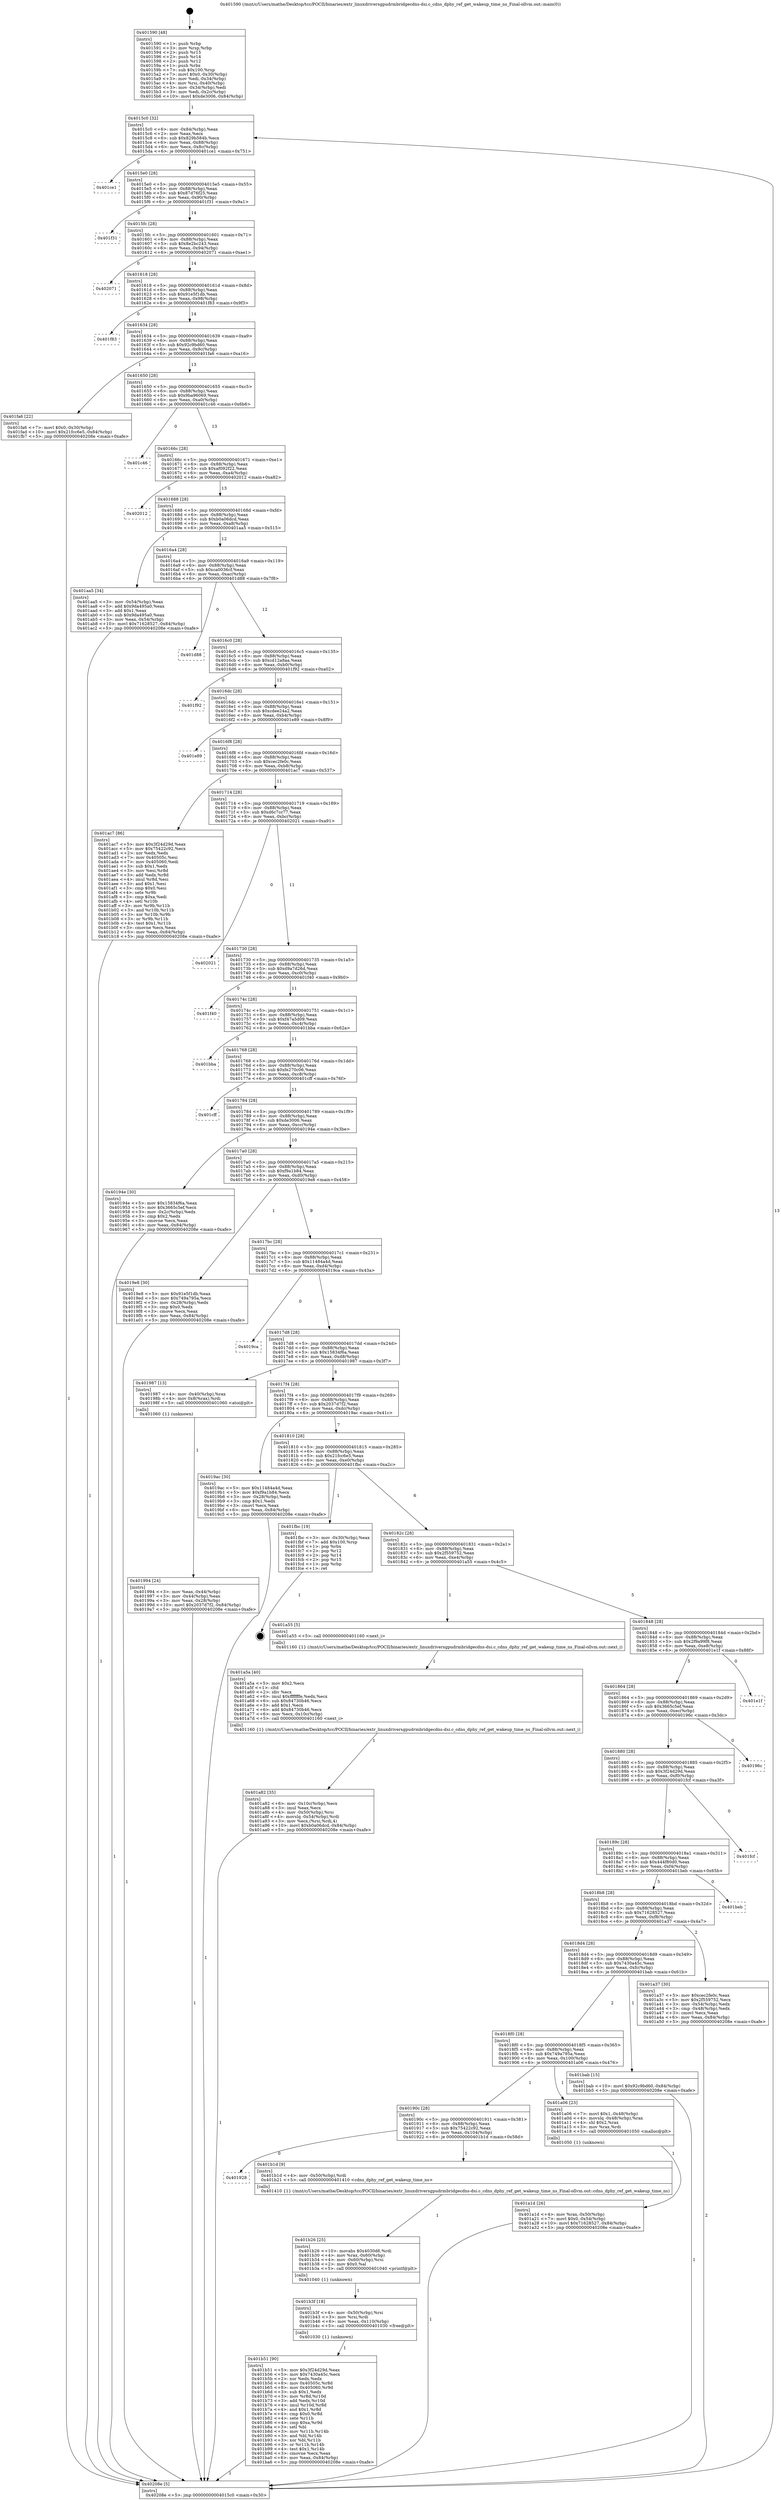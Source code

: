 digraph "0x401590" {
  label = "0x401590 (/mnt/c/Users/mathe/Desktop/tcc/POCII/binaries/extr_linuxdriversgpudrmbridgecdns-dsi.c_cdns_dphy_ref_get_wakeup_time_ns_Final-ollvm.out::main(0))"
  labelloc = "t"
  node[shape=record]

  Entry [label="",width=0.3,height=0.3,shape=circle,fillcolor=black,style=filled]
  "0x4015c0" [label="{
     0x4015c0 [32]\l
     | [instrs]\l
     &nbsp;&nbsp;0x4015c0 \<+6\>: mov -0x84(%rbp),%eax\l
     &nbsp;&nbsp;0x4015c6 \<+2\>: mov %eax,%ecx\l
     &nbsp;&nbsp;0x4015c8 \<+6\>: sub $0x829b584b,%ecx\l
     &nbsp;&nbsp;0x4015ce \<+6\>: mov %eax,-0x88(%rbp)\l
     &nbsp;&nbsp;0x4015d4 \<+6\>: mov %ecx,-0x8c(%rbp)\l
     &nbsp;&nbsp;0x4015da \<+6\>: je 0000000000401ce1 \<main+0x751\>\l
  }"]
  "0x401ce1" [label="{
     0x401ce1\l
  }", style=dashed]
  "0x4015e0" [label="{
     0x4015e0 [28]\l
     | [instrs]\l
     &nbsp;&nbsp;0x4015e0 \<+5\>: jmp 00000000004015e5 \<main+0x55\>\l
     &nbsp;&nbsp;0x4015e5 \<+6\>: mov -0x88(%rbp),%eax\l
     &nbsp;&nbsp;0x4015eb \<+5\>: sub $0x87d76f25,%eax\l
     &nbsp;&nbsp;0x4015f0 \<+6\>: mov %eax,-0x90(%rbp)\l
     &nbsp;&nbsp;0x4015f6 \<+6\>: je 0000000000401f31 \<main+0x9a1\>\l
  }"]
  Exit [label="",width=0.3,height=0.3,shape=circle,fillcolor=black,style=filled,peripheries=2]
  "0x401f31" [label="{
     0x401f31\l
  }", style=dashed]
  "0x4015fc" [label="{
     0x4015fc [28]\l
     | [instrs]\l
     &nbsp;&nbsp;0x4015fc \<+5\>: jmp 0000000000401601 \<main+0x71\>\l
     &nbsp;&nbsp;0x401601 \<+6\>: mov -0x88(%rbp),%eax\l
     &nbsp;&nbsp;0x401607 \<+5\>: sub $0x8e2bc243,%eax\l
     &nbsp;&nbsp;0x40160c \<+6\>: mov %eax,-0x94(%rbp)\l
     &nbsp;&nbsp;0x401612 \<+6\>: je 0000000000402071 \<main+0xae1\>\l
  }"]
  "0x401b51" [label="{
     0x401b51 [90]\l
     | [instrs]\l
     &nbsp;&nbsp;0x401b51 \<+5\>: mov $0x3f24d29d,%eax\l
     &nbsp;&nbsp;0x401b56 \<+5\>: mov $0x7430a45c,%ecx\l
     &nbsp;&nbsp;0x401b5b \<+2\>: xor %edx,%edx\l
     &nbsp;&nbsp;0x401b5d \<+8\>: mov 0x40505c,%r8d\l
     &nbsp;&nbsp;0x401b65 \<+8\>: mov 0x405060,%r9d\l
     &nbsp;&nbsp;0x401b6d \<+3\>: sub $0x1,%edx\l
     &nbsp;&nbsp;0x401b70 \<+3\>: mov %r8d,%r10d\l
     &nbsp;&nbsp;0x401b73 \<+3\>: add %edx,%r10d\l
     &nbsp;&nbsp;0x401b76 \<+4\>: imul %r10d,%r8d\l
     &nbsp;&nbsp;0x401b7a \<+4\>: and $0x1,%r8d\l
     &nbsp;&nbsp;0x401b7e \<+4\>: cmp $0x0,%r8d\l
     &nbsp;&nbsp;0x401b82 \<+4\>: sete %r11b\l
     &nbsp;&nbsp;0x401b86 \<+4\>: cmp $0xa,%r9d\l
     &nbsp;&nbsp;0x401b8a \<+3\>: setl %bl\l
     &nbsp;&nbsp;0x401b8d \<+3\>: mov %r11b,%r14b\l
     &nbsp;&nbsp;0x401b90 \<+3\>: and %bl,%r14b\l
     &nbsp;&nbsp;0x401b93 \<+3\>: xor %bl,%r11b\l
     &nbsp;&nbsp;0x401b96 \<+3\>: or %r11b,%r14b\l
     &nbsp;&nbsp;0x401b99 \<+4\>: test $0x1,%r14b\l
     &nbsp;&nbsp;0x401b9d \<+3\>: cmovne %ecx,%eax\l
     &nbsp;&nbsp;0x401ba0 \<+6\>: mov %eax,-0x84(%rbp)\l
     &nbsp;&nbsp;0x401ba6 \<+5\>: jmp 000000000040208e \<main+0xafe\>\l
  }"]
  "0x402071" [label="{
     0x402071\l
  }", style=dashed]
  "0x401618" [label="{
     0x401618 [28]\l
     | [instrs]\l
     &nbsp;&nbsp;0x401618 \<+5\>: jmp 000000000040161d \<main+0x8d\>\l
     &nbsp;&nbsp;0x40161d \<+6\>: mov -0x88(%rbp),%eax\l
     &nbsp;&nbsp;0x401623 \<+5\>: sub $0x91e5f1db,%eax\l
     &nbsp;&nbsp;0x401628 \<+6\>: mov %eax,-0x98(%rbp)\l
     &nbsp;&nbsp;0x40162e \<+6\>: je 0000000000401f83 \<main+0x9f3\>\l
  }"]
  "0x401b3f" [label="{
     0x401b3f [18]\l
     | [instrs]\l
     &nbsp;&nbsp;0x401b3f \<+4\>: mov -0x50(%rbp),%rsi\l
     &nbsp;&nbsp;0x401b43 \<+3\>: mov %rsi,%rdi\l
     &nbsp;&nbsp;0x401b46 \<+6\>: mov %eax,-0x110(%rbp)\l
     &nbsp;&nbsp;0x401b4c \<+5\>: call 0000000000401030 \<free@plt\>\l
     | [calls]\l
     &nbsp;&nbsp;0x401030 \{1\} (unknown)\l
  }"]
  "0x401f83" [label="{
     0x401f83\l
  }", style=dashed]
  "0x401634" [label="{
     0x401634 [28]\l
     | [instrs]\l
     &nbsp;&nbsp;0x401634 \<+5\>: jmp 0000000000401639 \<main+0xa9\>\l
     &nbsp;&nbsp;0x401639 \<+6\>: mov -0x88(%rbp),%eax\l
     &nbsp;&nbsp;0x40163f \<+5\>: sub $0x92c9bd60,%eax\l
     &nbsp;&nbsp;0x401644 \<+6\>: mov %eax,-0x9c(%rbp)\l
     &nbsp;&nbsp;0x40164a \<+6\>: je 0000000000401fa6 \<main+0xa16\>\l
  }"]
  "0x401b26" [label="{
     0x401b26 [25]\l
     | [instrs]\l
     &nbsp;&nbsp;0x401b26 \<+10\>: movabs $0x4030d6,%rdi\l
     &nbsp;&nbsp;0x401b30 \<+4\>: mov %rax,-0x60(%rbp)\l
     &nbsp;&nbsp;0x401b34 \<+4\>: mov -0x60(%rbp),%rsi\l
     &nbsp;&nbsp;0x401b38 \<+2\>: mov $0x0,%al\l
     &nbsp;&nbsp;0x401b3a \<+5\>: call 0000000000401040 \<printf@plt\>\l
     | [calls]\l
     &nbsp;&nbsp;0x401040 \{1\} (unknown)\l
  }"]
  "0x401fa6" [label="{
     0x401fa6 [22]\l
     | [instrs]\l
     &nbsp;&nbsp;0x401fa6 \<+7\>: movl $0x0,-0x30(%rbp)\l
     &nbsp;&nbsp;0x401fad \<+10\>: movl $0x21fcc6e5,-0x84(%rbp)\l
     &nbsp;&nbsp;0x401fb7 \<+5\>: jmp 000000000040208e \<main+0xafe\>\l
  }"]
  "0x401650" [label="{
     0x401650 [28]\l
     | [instrs]\l
     &nbsp;&nbsp;0x401650 \<+5\>: jmp 0000000000401655 \<main+0xc5\>\l
     &nbsp;&nbsp;0x401655 \<+6\>: mov -0x88(%rbp),%eax\l
     &nbsp;&nbsp;0x40165b \<+5\>: sub $0x9ba96069,%eax\l
     &nbsp;&nbsp;0x401660 \<+6\>: mov %eax,-0xa0(%rbp)\l
     &nbsp;&nbsp;0x401666 \<+6\>: je 0000000000401c46 \<main+0x6b6\>\l
  }"]
  "0x401928" [label="{
     0x401928\l
  }", style=dashed]
  "0x401c46" [label="{
     0x401c46\l
  }", style=dashed]
  "0x40166c" [label="{
     0x40166c [28]\l
     | [instrs]\l
     &nbsp;&nbsp;0x40166c \<+5\>: jmp 0000000000401671 \<main+0xe1\>\l
     &nbsp;&nbsp;0x401671 \<+6\>: mov -0x88(%rbp),%eax\l
     &nbsp;&nbsp;0x401677 \<+5\>: sub $0xaf092f22,%eax\l
     &nbsp;&nbsp;0x40167c \<+6\>: mov %eax,-0xa4(%rbp)\l
     &nbsp;&nbsp;0x401682 \<+6\>: je 0000000000402012 \<main+0xa82\>\l
  }"]
  "0x401b1d" [label="{
     0x401b1d [9]\l
     | [instrs]\l
     &nbsp;&nbsp;0x401b1d \<+4\>: mov -0x50(%rbp),%rdi\l
     &nbsp;&nbsp;0x401b21 \<+5\>: call 0000000000401410 \<cdns_dphy_ref_get_wakeup_time_ns\>\l
     | [calls]\l
     &nbsp;&nbsp;0x401410 \{1\} (/mnt/c/Users/mathe/Desktop/tcc/POCII/binaries/extr_linuxdriversgpudrmbridgecdns-dsi.c_cdns_dphy_ref_get_wakeup_time_ns_Final-ollvm.out::cdns_dphy_ref_get_wakeup_time_ns)\l
  }"]
  "0x402012" [label="{
     0x402012\l
  }", style=dashed]
  "0x401688" [label="{
     0x401688 [28]\l
     | [instrs]\l
     &nbsp;&nbsp;0x401688 \<+5\>: jmp 000000000040168d \<main+0xfd\>\l
     &nbsp;&nbsp;0x40168d \<+6\>: mov -0x88(%rbp),%eax\l
     &nbsp;&nbsp;0x401693 \<+5\>: sub $0xb0a06dcd,%eax\l
     &nbsp;&nbsp;0x401698 \<+6\>: mov %eax,-0xa8(%rbp)\l
     &nbsp;&nbsp;0x40169e \<+6\>: je 0000000000401aa5 \<main+0x515\>\l
  }"]
  "0x401a82" [label="{
     0x401a82 [35]\l
     | [instrs]\l
     &nbsp;&nbsp;0x401a82 \<+6\>: mov -0x10c(%rbp),%ecx\l
     &nbsp;&nbsp;0x401a88 \<+3\>: imul %eax,%ecx\l
     &nbsp;&nbsp;0x401a8b \<+4\>: mov -0x50(%rbp),%rsi\l
     &nbsp;&nbsp;0x401a8f \<+4\>: movslq -0x54(%rbp),%rdi\l
     &nbsp;&nbsp;0x401a93 \<+3\>: mov %ecx,(%rsi,%rdi,4)\l
     &nbsp;&nbsp;0x401a96 \<+10\>: movl $0xb0a06dcd,-0x84(%rbp)\l
     &nbsp;&nbsp;0x401aa0 \<+5\>: jmp 000000000040208e \<main+0xafe\>\l
  }"]
  "0x401aa5" [label="{
     0x401aa5 [34]\l
     | [instrs]\l
     &nbsp;&nbsp;0x401aa5 \<+3\>: mov -0x54(%rbp),%eax\l
     &nbsp;&nbsp;0x401aa8 \<+5\>: add $0x9da495a0,%eax\l
     &nbsp;&nbsp;0x401aad \<+3\>: add $0x1,%eax\l
     &nbsp;&nbsp;0x401ab0 \<+5\>: sub $0x9da495a0,%eax\l
     &nbsp;&nbsp;0x401ab5 \<+3\>: mov %eax,-0x54(%rbp)\l
     &nbsp;&nbsp;0x401ab8 \<+10\>: movl $0x71628527,-0x84(%rbp)\l
     &nbsp;&nbsp;0x401ac2 \<+5\>: jmp 000000000040208e \<main+0xafe\>\l
  }"]
  "0x4016a4" [label="{
     0x4016a4 [28]\l
     | [instrs]\l
     &nbsp;&nbsp;0x4016a4 \<+5\>: jmp 00000000004016a9 \<main+0x119\>\l
     &nbsp;&nbsp;0x4016a9 \<+6\>: mov -0x88(%rbp),%eax\l
     &nbsp;&nbsp;0x4016af \<+5\>: sub $0xca0036cf,%eax\l
     &nbsp;&nbsp;0x4016b4 \<+6\>: mov %eax,-0xac(%rbp)\l
     &nbsp;&nbsp;0x4016ba \<+6\>: je 0000000000401d88 \<main+0x7f8\>\l
  }"]
  "0x401a5a" [label="{
     0x401a5a [40]\l
     | [instrs]\l
     &nbsp;&nbsp;0x401a5a \<+5\>: mov $0x2,%ecx\l
     &nbsp;&nbsp;0x401a5f \<+1\>: cltd\l
     &nbsp;&nbsp;0x401a60 \<+2\>: idiv %ecx\l
     &nbsp;&nbsp;0x401a62 \<+6\>: imul $0xfffffffe,%edx,%ecx\l
     &nbsp;&nbsp;0x401a68 \<+6\>: sub $0x84730b46,%ecx\l
     &nbsp;&nbsp;0x401a6e \<+3\>: add $0x1,%ecx\l
     &nbsp;&nbsp;0x401a71 \<+6\>: add $0x84730b46,%ecx\l
     &nbsp;&nbsp;0x401a77 \<+6\>: mov %ecx,-0x10c(%rbp)\l
     &nbsp;&nbsp;0x401a7d \<+5\>: call 0000000000401160 \<next_i\>\l
     | [calls]\l
     &nbsp;&nbsp;0x401160 \{1\} (/mnt/c/Users/mathe/Desktop/tcc/POCII/binaries/extr_linuxdriversgpudrmbridgecdns-dsi.c_cdns_dphy_ref_get_wakeup_time_ns_Final-ollvm.out::next_i)\l
  }"]
  "0x401d88" [label="{
     0x401d88\l
  }", style=dashed]
  "0x4016c0" [label="{
     0x4016c0 [28]\l
     | [instrs]\l
     &nbsp;&nbsp;0x4016c0 \<+5\>: jmp 00000000004016c5 \<main+0x135\>\l
     &nbsp;&nbsp;0x4016c5 \<+6\>: mov -0x88(%rbp),%eax\l
     &nbsp;&nbsp;0x4016cb \<+5\>: sub $0xcd12a8aa,%eax\l
     &nbsp;&nbsp;0x4016d0 \<+6\>: mov %eax,-0xb0(%rbp)\l
     &nbsp;&nbsp;0x4016d6 \<+6\>: je 0000000000401f92 \<main+0xa02\>\l
  }"]
  "0x401a1d" [label="{
     0x401a1d [26]\l
     | [instrs]\l
     &nbsp;&nbsp;0x401a1d \<+4\>: mov %rax,-0x50(%rbp)\l
     &nbsp;&nbsp;0x401a21 \<+7\>: movl $0x0,-0x54(%rbp)\l
     &nbsp;&nbsp;0x401a28 \<+10\>: movl $0x71628527,-0x84(%rbp)\l
     &nbsp;&nbsp;0x401a32 \<+5\>: jmp 000000000040208e \<main+0xafe\>\l
  }"]
  "0x401f92" [label="{
     0x401f92\l
  }", style=dashed]
  "0x4016dc" [label="{
     0x4016dc [28]\l
     | [instrs]\l
     &nbsp;&nbsp;0x4016dc \<+5\>: jmp 00000000004016e1 \<main+0x151\>\l
     &nbsp;&nbsp;0x4016e1 \<+6\>: mov -0x88(%rbp),%eax\l
     &nbsp;&nbsp;0x4016e7 \<+5\>: sub $0xcdee24a2,%eax\l
     &nbsp;&nbsp;0x4016ec \<+6\>: mov %eax,-0xb4(%rbp)\l
     &nbsp;&nbsp;0x4016f2 \<+6\>: je 0000000000401e89 \<main+0x8f9\>\l
  }"]
  "0x40190c" [label="{
     0x40190c [28]\l
     | [instrs]\l
     &nbsp;&nbsp;0x40190c \<+5\>: jmp 0000000000401911 \<main+0x381\>\l
     &nbsp;&nbsp;0x401911 \<+6\>: mov -0x88(%rbp),%eax\l
     &nbsp;&nbsp;0x401917 \<+5\>: sub $0x75422c92,%eax\l
     &nbsp;&nbsp;0x40191c \<+6\>: mov %eax,-0x104(%rbp)\l
     &nbsp;&nbsp;0x401922 \<+6\>: je 0000000000401b1d \<main+0x58d\>\l
  }"]
  "0x401e89" [label="{
     0x401e89\l
  }", style=dashed]
  "0x4016f8" [label="{
     0x4016f8 [28]\l
     | [instrs]\l
     &nbsp;&nbsp;0x4016f8 \<+5\>: jmp 00000000004016fd \<main+0x16d\>\l
     &nbsp;&nbsp;0x4016fd \<+6\>: mov -0x88(%rbp),%eax\l
     &nbsp;&nbsp;0x401703 \<+5\>: sub $0xcec2fe0c,%eax\l
     &nbsp;&nbsp;0x401708 \<+6\>: mov %eax,-0xb8(%rbp)\l
     &nbsp;&nbsp;0x40170e \<+6\>: je 0000000000401ac7 \<main+0x537\>\l
  }"]
  "0x401a06" [label="{
     0x401a06 [23]\l
     | [instrs]\l
     &nbsp;&nbsp;0x401a06 \<+7\>: movl $0x1,-0x48(%rbp)\l
     &nbsp;&nbsp;0x401a0d \<+4\>: movslq -0x48(%rbp),%rax\l
     &nbsp;&nbsp;0x401a11 \<+4\>: shl $0x2,%rax\l
     &nbsp;&nbsp;0x401a15 \<+3\>: mov %rax,%rdi\l
     &nbsp;&nbsp;0x401a18 \<+5\>: call 0000000000401050 \<malloc@plt\>\l
     | [calls]\l
     &nbsp;&nbsp;0x401050 \{1\} (unknown)\l
  }"]
  "0x401ac7" [label="{
     0x401ac7 [86]\l
     | [instrs]\l
     &nbsp;&nbsp;0x401ac7 \<+5\>: mov $0x3f24d29d,%eax\l
     &nbsp;&nbsp;0x401acc \<+5\>: mov $0x75422c92,%ecx\l
     &nbsp;&nbsp;0x401ad1 \<+2\>: xor %edx,%edx\l
     &nbsp;&nbsp;0x401ad3 \<+7\>: mov 0x40505c,%esi\l
     &nbsp;&nbsp;0x401ada \<+7\>: mov 0x405060,%edi\l
     &nbsp;&nbsp;0x401ae1 \<+3\>: sub $0x1,%edx\l
     &nbsp;&nbsp;0x401ae4 \<+3\>: mov %esi,%r8d\l
     &nbsp;&nbsp;0x401ae7 \<+3\>: add %edx,%r8d\l
     &nbsp;&nbsp;0x401aea \<+4\>: imul %r8d,%esi\l
     &nbsp;&nbsp;0x401aee \<+3\>: and $0x1,%esi\l
     &nbsp;&nbsp;0x401af1 \<+3\>: cmp $0x0,%esi\l
     &nbsp;&nbsp;0x401af4 \<+4\>: sete %r9b\l
     &nbsp;&nbsp;0x401af8 \<+3\>: cmp $0xa,%edi\l
     &nbsp;&nbsp;0x401afb \<+4\>: setl %r10b\l
     &nbsp;&nbsp;0x401aff \<+3\>: mov %r9b,%r11b\l
     &nbsp;&nbsp;0x401b02 \<+3\>: and %r10b,%r11b\l
     &nbsp;&nbsp;0x401b05 \<+3\>: xor %r10b,%r9b\l
     &nbsp;&nbsp;0x401b08 \<+3\>: or %r9b,%r11b\l
     &nbsp;&nbsp;0x401b0b \<+4\>: test $0x1,%r11b\l
     &nbsp;&nbsp;0x401b0f \<+3\>: cmovne %ecx,%eax\l
     &nbsp;&nbsp;0x401b12 \<+6\>: mov %eax,-0x84(%rbp)\l
     &nbsp;&nbsp;0x401b18 \<+5\>: jmp 000000000040208e \<main+0xafe\>\l
  }"]
  "0x401714" [label="{
     0x401714 [28]\l
     | [instrs]\l
     &nbsp;&nbsp;0x401714 \<+5\>: jmp 0000000000401719 \<main+0x189\>\l
     &nbsp;&nbsp;0x401719 \<+6\>: mov -0x88(%rbp),%eax\l
     &nbsp;&nbsp;0x40171f \<+5\>: sub $0xd6c7cc77,%eax\l
     &nbsp;&nbsp;0x401724 \<+6\>: mov %eax,-0xbc(%rbp)\l
     &nbsp;&nbsp;0x40172a \<+6\>: je 0000000000402021 \<main+0xa91\>\l
  }"]
  "0x4018f0" [label="{
     0x4018f0 [28]\l
     | [instrs]\l
     &nbsp;&nbsp;0x4018f0 \<+5\>: jmp 00000000004018f5 \<main+0x365\>\l
     &nbsp;&nbsp;0x4018f5 \<+6\>: mov -0x88(%rbp),%eax\l
     &nbsp;&nbsp;0x4018fb \<+5\>: sub $0x749a795a,%eax\l
     &nbsp;&nbsp;0x401900 \<+6\>: mov %eax,-0x100(%rbp)\l
     &nbsp;&nbsp;0x401906 \<+6\>: je 0000000000401a06 \<main+0x476\>\l
  }"]
  "0x402021" [label="{
     0x402021\l
  }", style=dashed]
  "0x401730" [label="{
     0x401730 [28]\l
     | [instrs]\l
     &nbsp;&nbsp;0x401730 \<+5\>: jmp 0000000000401735 \<main+0x1a5\>\l
     &nbsp;&nbsp;0x401735 \<+6\>: mov -0x88(%rbp),%eax\l
     &nbsp;&nbsp;0x40173b \<+5\>: sub $0xd9a7d26d,%eax\l
     &nbsp;&nbsp;0x401740 \<+6\>: mov %eax,-0xc0(%rbp)\l
     &nbsp;&nbsp;0x401746 \<+6\>: je 0000000000401f40 \<main+0x9b0\>\l
  }"]
  "0x401bab" [label="{
     0x401bab [15]\l
     | [instrs]\l
     &nbsp;&nbsp;0x401bab \<+10\>: movl $0x92c9bd60,-0x84(%rbp)\l
     &nbsp;&nbsp;0x401bb5 \<+5\>: jmp 000000000040208e \<main+0xafe\>\l
  }"]
  "0x401f40" [label="{
     0x401f40\l
  }", style=dashed]
  "0x40174c" [label="{
     0x40174c [28]\l
     | [instrs]\l
     &nbsp;&nbsp;0x40174c \<+5\>: jmp 0000000000401751 \<main+0x1c1\>\l
     &nbsp;&nbsp;0x401751 \<+6\>: mov -0x88(%rbp),%eax\l
     &nbsp;&nbsp;0x401757 \<+5\>: sub $0xf47a5d09,%eax\l
     &nbsp;&nbsp;0x40175c \<+6\>: mov %eax,-0xc4(%rbp)\l
     &nbsp;&nbsp;0x401762 \<+6\>: je 0000000000401bba \<main+0x62a\>\l
  }"]
  "0x4018d4" [label="{
     0x4018d4 [28]\l
     | [instrs]\l
     &nbsp;&nbsp;0x4018d4 \<+5\>: jmp 00000000004018d9 \<main+0x349\>\l
     &nbsp;&nbsp;0x4018d9 \<+6\>: mov -0x88(%rbp),%eax\l
     &nbsp;&nbsp;0x4018df \<+5\>: sub $0x7430a45c,%eax\l
     &nbsp;&nbsp;0x4018e4 \<+6\>: mov %eax,-0xfc(%rbp)\l
     &nbsp;&nbsp;0x4018ea \<+6\>: je 0000000000401bab \<main+0x61b\>\l
  }"]
  "0x401bba" [label="{
     0x401bba\l
  }", style=dashed]
  "0x401768" [label="{
     0x401768 [28]\l
     | [instrs]\l
     &nbsp;&nbsp;0x401768 \<+5\>: jmp 000000000040176d \<main+0x1dd\>\l
     &nbsp;&nbsp;0x40176d \<+6\>: mov -0x88(%rbp),%eax\l
     &nbsp;&nbsp;0x401773 \<+5\>: sub $0xfe270c06,%eax\l
     &nbsp;&nbsp;0x401778 \<+6\>: mov %eax,-0xc8(%rbp)\l
     &nbsp;&nbsp;0x40177e \<+6\>: je 0000000000401cff \<main+0x76f\>\l
  }"]
  "0x401a37" [label="{
     0x401a37 [30]\l
     | [instrs]\l
     &nbsp;&nbsp;0x401a37 \<+5\>: mov $0xcec2fe0c,%eax\l
     &nbsp;&nbsp;0x401a3c \<+5\>: mov $0x2f559752,%ecx\l
     &nbsp;&nbsp;0x401a41 \<+3\>: mov -0x54(%rbp),%edx\l
     &nbsp;&nbsp;0x401a44 \<+3\>: cmp -0x48(%rbp),%edx\l
     &nbsp;&nbsp;0x401a47 \<+3\>: cmovl %ecx,%eax\l
     &nbsp;&nbsp;0x401a4a \<+6\>: mov %eax,-0x84(%rbp)\l
     &nbsp;&nbsp;0x401a50 \<+5\>: jmp 000000000040208e \<main+0xafe\>\l
  }"]
  "0x401cff" [label="{
     0x401cff\l
  }", style=dashed]
  "0x401784" [label="{
     0x401784 [28]\l
     | [instrs]\l
     &nbsp;&nbsp;0x401784 \<+5\>: jmp 0000000000401789 \<main+0x1f9\>\l
     &nbsp;&nbsp;0x401789 \<+6\>: mov -0x88(%rbp),%eax\l
     &nbsp;&nbsp;0x40178f \<+5\>: sub $0xde3006,%eax\l
     &nbsp;&nbsp;0x401794 \<+6\>: mov %eax,-0xcc(%rbp)\l
     &nbsp;&nbsp;0x40179a \<+6\>: je 000000000040194e \<main+0x3be\>\l
  }"]
  "0x4018b8" [label="{
     0x4018b8 [28]\l
     | [instrs]\l
     &nbsp;&nbsp;0x4018b8 \<+5\>: jmp 00000000004018bd \<main+0x32d\>\l
     &nbsp;&nbsp;0x4018bd \<+6\>: mov -0x88(%rbp),%eax\l
     &nbsp;&nbsp;0x4018c3 \<+5\>: sub $0x71628527,%eax\l
     &nbsp;&nbsp;0x4018c8 \<+6\>: mov %eax,-0xf8(%rbp)\l
     &nbsp;&nbsp;0x4018ce \<+6\>: je 0000000000401a37 \<main+0x4a7\>\l
  }"]
  "0x40194e" [label="{
     0x40194e [30]\l
     | [instrs]\l
     &nbsp;&nbsp;0x40194e \<+5\>: mov $0x15834f6a,%eax\l
     &nbsp;&nbsp;0x401953 \<+5\>: mov $0x3665c5ef,%ecx\l
     &nbsp;&nbsp;0x401958 \<+3\>: mov -0x2c(%rbp),%edx\l
     &nbsp;&nbsp;0x40195b \<+3\>: cmp $0x2,%edx\l
     &nbsp;&nbsp;0x40195e \<+3\>: cmovne %ecx,%eax\l
     &nbsp;&nbsp;0x401961 \<+6\>: mov %eax,-0x84(%rbp)\l
     &nbsp;&nbsp;0x401967 \<+5\>: jmp 000000000040208e \<main+0xafe\>\l
  }"]
  "0x4017a0" [label="{
     0x4017a0 [28]\l
     | [instrs]\l
     &nbsp;&nbsp;0x4017a0 \<+5\>: jmp 00000000004017a5 \<main+0x215\>\l
     &nbsp;&nbsp;0x4017a5 \<+6\>: mov -0x88(%rbp),%eax\l
     &nbsp;&nbsp;0x4017ab \<+5\>: sub $0xf9a1b84,%eax\l
     &nbsp;&nbsp;0x4017b0 \<+6\>: mov %eax,-0xd0(%rbp)\l
     &nbsp;&nbsp;0x4017b6 \<+6\>: je 00000000004019e8 \<main+0x458\>\l
  }"]
  "0x40208e" [label="{
     0x40208e [5]\l
     | [instrs]\l
     &nbsp;&nbsp;0x40208e \<+5\>: jmp 00000000004015c0 \<main+0x30\>\l
  }"]
  "0x401590" [label="{
     0x401590 [48]\l
     | [instrs]\l
     &nbsp;&nbsp;0x401590 \<+1\>: push %rbp\l
     &nbsp;&nbsp;0x401591 \<+3\>: mov %rsp,%rbp\l
     &nbsp;&nbsp;0x401594 \<+2\>: push %r15\l
     &nbsp;&nbsp;0x401596 \<+2\>: push %r14\l
     &nbsp;&nbsp;0x401598 \<+2\>: push %r12\l
     &nbsp;&nbsp;0x40159a \<+1\>: push %rbx\l
     &nbsp;&nbsp;0x40159b \<+7\>: sub $0x100,%rsp\l
     &nbsp;&nbsp;0x4015a2 \<+7\>: movl $0x0,-0x30(%rbp)\l
     &nbsp;&nbsp;0x4015a9 \<+3\>: mov %edi,-0x34(%rbp)\l
     &nbsp;&nbsp;0x4015ac \<+4\>: mov %rsi,-0x40(%rbp)\l
     &nbsp;&nbsp;0x4015b0 \<+3\>: mov -0x34(%rbp),%edi\l
     &nbsp;&nbsp;0x4015b3 \<+3\>: mov %edi,-0x2c(%rbp)\l
     &nbsp;&nbsp;0x4015b6 \<+10\>: movl $0xde3006,-0x84(%rbp)\l
  }"]
  "0x401beb" [label="{
     0x401beb\l
  }", style=dashed]
  "0x4019e8" [label="{
     0x4019e8 [30]\l
     | [instrs]\l
     &nbsp;&nbsp;0x4019e8 \<+5\>: mov $0x91e5f1db,%eax\l
     &nbsp;&nbsp;0x4019ed \<+5\>: mov $0x749a795a,%ecx\l
     &nbsp;&nbsp;0x4019f2 \<+3\>: mov -0x28(%rbp),%edx\l
     &nbsp;&nbsp;0x4019f5 \<+3\>: cmp $0x0,%edx\l
     &nbsp;&nbsp;0x4019f8 \<+3\>: cmove %ecx,%eax\l
     &nbsp;&nbsp;0x4019fb \<+6\>: mov %eax,-0x84(%rbp)\l
     &nbsp;&nbsp;0x401a01 \<+5\>: jmp 000000000040208e \<main+0xafe\>\l
  }"]
  "0x4017bc" [label="{
     0x4017bc [28]\l
     | [instrs]\l
     &nbsp;&nbsp;0x4017bc \<+5\>: jmp 00000000004017c1 \<main+0x231\>\l
     &nbsp;&nbsp;0x4017c1 \<+6\>: mov -0x88(%rbp),%eax\l
     &nbsp;&nbsp;0x4017c7 \<+5\>: sub $0x11484a4d,%eax\l
     &nbsp;&nbsp;0x4017cc \<+6\>: mov %eax,-0xd4(%rbp)\l
     &nbsp;&nbsp;0x4017d2 \<+6\>: je 00000000004019ca \<main+0x43a\>\l
  }"]
  "0x40189c" [label="{
     0x40189c [28]\l
     | [instrs]\l
     &nbsp;&nbsp;0x40189c \<+5\>: jmp 00000000004018a1 \<main+0x311\>\l
     &nbsp;&nbsp;0x4018a1 \<+6\>: mov -0x88(%rbp),%eax\l
     &nbsp;&nbsp;0x4018a7 \<+5\>: sub $0x444f80d0,%eax\l
     &nbsp;&nbsp;0x4018ac \<+6\>: mov %eax,-0xf4(%rbp)\l
     &nbsp;&nbsp;0x4018b2 \<+6\>: je 0000000000401beb \<main+0x65b\>\l
  }"]
  "0x4019ca" [label="{
     0x4019ca\l
  }", style=dashed]
  "0x4017d8" [label="{
     0x4017d8 [28]\l
     | [instrs]\l
     &nbsp;&nbsp;0x4017d8 \<+5\>: jmp 00000000004017dd \<main+0x24d\>\l
     &nbsp;&nbsp;0x4017dd \<+6\>: mov -0x88(%rbp),%eax\l
     &nbsp;&nbsp;0x4017e3 \<+5\>: sub $0x15834f6a,%eax\l
     &nbsp;&nbsp;0x4017e8 \<+6\>: mov %eax,-0xd8(%rbp)\l
     &nbsp;&nbsp;0x4017ee \<+6\>: je 0000000000401987 \<main+0x3f7\>\l
  }"]
  "0x401fcf" [label="{
     0x401fcf\l
  }", style=dashed]
  "0x401987" [label="{
     0x401987 [13]\l
     | [instrs]\l
     &nbsp;&nbsp;0x401987 \<+4\>: mov -0x40(%rbp),%rax\l
     &nbsp;&nbsp;0x40198b \<+4\>: mov 0x8(%rax),%rdi\l
     &nbsp;&nbsp;0x40198f \<+5\>: call 0000000000401060 \<atoi@plt\>\l
     | [calls]\l
     &nbsp;&nbsp;0x401060 \{1\} (unknown)\l
  }"]
  "0x4017f4" [label="{
     0x4017f4 [28]\l
     | [instrs]\l
     &nbsp;&nbsp;0x4017f4 \<+5\>: jmp 00000000004017f9 \<main+0x269\>\l
     &nbsp;&nbsp;0x4017f9 \<+6\>: mov -0x88(%rbp),%eax\l
     &nbsp;&nbsp;0x4017ff \<+5\>: sub $0x2037d7f2,%eax\l
     &nbsp;&nbsp;0x401804 \<+6\>: mov %eax,-0xdc(%rbp)\l
     &nbsp;&nbsp;0x40180a \<+6\>: je 00000000004019ac \<main+0x41c\>\l
  }"]
  "0x401994" [label="{
     0x401994 [24]\l
     | [instrs]\l
     &nbsp;&nbsp;0x401994 \<+3\>: mov %eax,-0x44(%rbp)\l
     &nbsp;&nbsp;0x401997 \<+3\>: mov -0x44(%rbp),%eax\l
     &nbsp;&nbsp;0x40199a \<+3\>: mov %eax,-0x28(%rbp)\l
     &nbsp;&nbsp;0x40199d \<+10\>: movl $0x2037d7f2,-0x84(%rbp)\l
     &nbsp;&nbsp;0x4019a7 \<+5\>: jmp 000000000040208e \<main+0xafe\>\l
  }"]
  "0x401880" [label="{
     0x401880 [28]\l
     | [instrs]\l
     &nbsp;&nbsp;0x401880 \<+5\>: jmp 0000000000401885 \<main+0x2f5\>\l
     &nbsp;&nbsp;0x401885 \<+6\>: mov -0x88(%rbp),%eax\l
     &nbsp;&nbsp;0x40188b \<+5\>: sub $0x3f24d29d,%eax\l
     &nbsp;&nbsp;0x401890 \<+6\>: mov %eax,-0xf0(%rbp)\l
     &nbsp;&nbsp;0x401896 \<+6\>: je 0000000000401fcf \<main+0xa3f\>\l
  }"]
  "0x4019ac" [label="{
     0x4019ac [30]\l
     | [instrs]\l
     &nbsp;&nbsp;0x4019ac \<+5\>: mov $0x11484a4d,%eax\l
     &nbsp;&nbsp;0x4019b1 \<+5\>: mov $0xf9a1b84,%ecx\l
     &nbsp;&nbsp;0x4019b6 \<+3\>: mov -0x28(%rbp),%edx\l
     &nbsp;&nbsp;0x4019b9 \<+3\>: cmp $0x1,%edx\l
     &nbsp;&nbsp;0x4019bc \<+3\>: cmovl %ecx,%eax\l
     &nbsp;&nbsp;0x4019bf \<+6\>: mov %eax,-0x84(%rbp)\l
     &nbsp;&nbsp;0x4019c5 \<+5\>: jmp 000000000040208e \<main+0xafe\>\l
  }"]
  "0x401810" [label="{
     0x401810 [28]\l
     | [instrs]\l
     &nbsp;&nbsp;0x401810 \<+5\>: jmp 0000000000401815 \<main+0x285\>\l
     &nbsp;&nbsp;0x401815 \<+6\>: mov -0x88(%rbp),%eax\l
     &nbsp;&nbsp;0x40181b \<+5\>: sub $0x21fcc6e5,%eax\l
     &nbsp;&nbsp;0x401820 \<+6\>: mov %eax,-0xe0(%rbp)\l
     &nbsp;&nbsp;0x401826 \<+6\>: je 0000000000401fbc \<main+0xa2c\>\l
  }"]
  "0x40196c" [label="{
     0x40196c\l
  }", style=dashed]
  "0x401fbc" [label="{
     0x401fbc [19]\l
     | [instrs]\l
     &nbsp;&nbsp;0x401fbc \<+3\>: mov -0x30(%rbp),%eax\l
     &nbsp;&nbsp;0x401fbf \<+7\>: add $0x100,%rsp\l
     &nbsp;&nbsp;0x401fc6 \<+1\>: pop %rbx\l
     &nbsp;&nbsp;0x401fc7 \<+2\>: pop %r12\l
     &nbsp;&nbsp;0x401fc9 \<+2\>: pop %r14\l
     &nbsp;&nbsp;0x401fcb \<+2\>: pop %r15\l
     &nbsp;&nbsp;0x401fcd \<+1\>: pop %rbp\l
     &nbsp;&nbsp;0x401fce \<+1\>: ret\l
  }"]
  "0x40182c" [label="{
     0x40182c [28]\l
     | [instrs]\l
     &nbsp;&nbsp;0x40182c \<+5\>: jmp 0000000000401831 \<main+0x2a1\>\l
     &nbsp;&nbsp;0x401831 \<+6\>: mov -0x88(%rbp),%eax\l
     &nbsp;&nbsp;0x401837 \<+5\>: sub $0x2f559752,%eax\l
     &nbsp;&nbsp;0x40183c \<+6\>: mov %eax,-0xe4(%rbp)\l
     &nbsp;&nbsp;0x401842 \<+6\>: je 0000000000401a55 \<main+0x4c5\>\l
  }"]
  "0x401864" [label="{
     0x401864 [28]\l
     | [instrs]\l
     &nbsp;&nbsp;0x401864 \<+5\>: jmp 0000000000401869 \<main+0x2d9\>\l
     &nbsp;&nbsp;0x401869 \<+6\>: mov -0x88(%rbp),%eax\l
     &nbsp;&nbsp;0x40186f \<+5\>: sub $0x3665c5ef,%eax\l
     &nbsp;&nbsp;0x401874 \<+6\>: mov %eax,-0xec(%rbp)\l
     &nbsp;&nbsp;0x40187a \<+6\>: je 000000000040196c \<main+0x3dc\>\l
  }"]
  "0x401a55" [label="{
     0x401a55 [5]\l
     | [instrs]\l
     &nbsp;&nbsp;0x401a55 \<+5\>: call 0000000000401160 \<next_i\>\l
     | [calls]\l
     &nbsp;&nbsp;0x401160 \{1\} (/mnt/c/Users/mathe/Desktop/tcc/POCII/binaries/extr_linuxdriversgpudrmbridgecdns-dsi.c_cdns_dphy_ref_get_wakeup_time_ns_Final-ollvm.out::next_i)\l
  }"]
  "0x401848" [label="{
     0x401848 [28]\l
     | [instrs]\l
     &nbsp;&nbsp;0x401848 \<+5\>: jmp 000000000040184d \<main+0x2bd\>\l
     &nbsp;&nbsp;0x40184d \<+6\>: mov -0x88(%rbp),%eax\l
     &nbsp;&nbsp;0x401853 \<+5\>: sub $0x2f9a99f8,%eax\l
     &nbsp;&nbsp;0x401858 \<+6\>: mov %eax,-0xe8(%rbp)\l
     &nbsp;&nbsp;0x40185e \<+6\>: je 0000000000401e1f \<main+0x88f\>\l
  }"]
  "0x401e1f" [label="{
     0x401e1f\l
  }", style=dashed]
  Entry -> "0x401590" [label=" 1"]
  "0x4015c0" -> "0x401ce1" [label=" 0"]
  "0x4015c0" -> "0x4015e0" [label=" 14"]
  "0x401fbc" -> Exit [label=" 1"]
  "0x4015e0" -> "0x401f31" [label=" 0"]
  "0x4015e0" -> "0x4015fc" [label=" 14"]
  "0x401fa6" -> "0x40208e" [label=" 1"]
  "0x4015fc" -> "0x402071" [label=" 0"]
  "0x4015fc" -> "0x401618" [label=" 14"]
  "0x401bab" -> "0x40208e" [label=" 1"]
  "0x401618" -> "0x401f83" [label=" 0"]
  "0x401618" -> "0x401634" [label=" 14"]
  "0x401b51" -> "0x40208e" [label=" 1"]
  "0x401634" -> "0x401fa6" [label=" 1"]
  "0x401634" -> "0x401650" [label=" 13"]
  "0x401b3f" -> "0x401b51" [label=" 1"]
  "0x401650" -> "0x401c46" [label=" 0"]
  "0x401650" -> "0x40166c" [label=" 13"]
  "0x401b26" -> "0x401b3f" [label=" 1"]
  "0x40166c" -> "0x402012" [label=" 0"]
  "0x40166c" -> "0x401688" [label=" 13"]
  "0x401b1d" -> "0x401b26" [label=" 1"]
  "0x401688" -> "0x401aa5" [label=" 1"]
  "0x401688" -> "0x4016a4" [label=" 12"]
  "0x40190c" -> "0x401b1d" [label=" 1"]
  "0x4016a4" -> "0x401d88" [label=" 0"]
  "0x4016a4" -> "0x4016c0" [label=" 12"]
  "0x40190c" -> "0x401928" [label=" 0"]
  "0x4016c0" -> "0x401f92" [label=" 0"]
  "0x4016c0" -> "0x4016dc" [label=" 12"]
  "0x401ac7" -> "0x40208e" [label=" 1"]
  "0x4016dc" -> "0x401e89" [label=" 0"]
  "0x4016dc" -> "0x4016f8" [label=" 12"]
  "0x401aa5" -> "0x40208e" [label=" 1"]
  "0x4016f8" -> "0x401ac7" [label=" 1"]
  "0x4016f8" -> "0x401714" [label=" 11"]
  "0x401a82" -> "0x40208e" [label=" 1"]
  "0x401714" -> "0x402021" [label=" 0"]
  "0x401714" -> "0x401730" [label=" 11"]
  "0x401a55" -> "0x401a5a" [label=" 1"]
  "0x401730" -> "0x401f40" [label=" 0"]
  "0x401730" -> "0x40174c" [label=" 11"]
  "0x401a37" -> "0x40208e" [label=" 2"]
  "0x40174c" -> "0x401bba" [label=" 0"]
  "0x40174c" -> "0x401768" [label=" 11"]
  "0x401a06" -> "0x401a1d" [label=" 1"]
  "0x401768" -> "0x401cff" [label=" 0"]
  "0x401768" -> "0x401784" [label=" 11"]
  "0x4018f0" -> "0x40190c" [label=" 1"]
  "0x401784" -> "0x40194e" [label=" 1"]
  "0x401784" -> "0x4017a0" [label=" 10"]
  "0x40194e" -> "0x40208e" [label=" 1"]
  "0x401590" -> "0x4015c0" [label=" 1"]
  "0x40208e" -> "0x4015c0" [label=" 13"]
  "0x401a5a" -> "0x401a82" [label=" 1"]
  "0x4017a0" -> "0x4019e8" [label=" 1"]
  "0x4017a0" -> "0x4017bc" [label=" 9"]
  "0x4018d4" -> "0x4018f0" [label=" 2"]
  "0x4017bc" -> "0x4019ca" [label=" 0"]
  "0x4017bc" -> "0x4017d8" [label=" 9"]
  "0x401a1d" -> "0x40208e" [label=" 1"]
  "0x4017d8" -> "0x401987" [label=" 1"]
  "0x4017d8" -> "0x4017f4" [label=" 8"]
  "0x401987" -> "0x401994" [label=" 1"]
  "0x401994" -> "0x40208e" [label=" 1"]
  "0x4018b8" -> "0x4018d4" [label=" 3"]
  "0x4017f4" -> "0x4019ac" [label=" 1"]
  "0x4017f4" -> "0x401810" [label=" 7"]
  "0x4019ac" -> "0x40208e" [label=" 1"]
  "0x4019e8" -> "0x40208e" [label=" 1"]
  "0x4018f0" -> "0x401a06" [label=" 1"]
  "0x401810" -> "0x401fbc" [label=" 1"]
  "0x401810" -> "0x40182c" [label=" 6"]
  "0x40189c" -> "0x4018b8" [label=" 5"]
  "0x40182c" -> "0x401a55" [label=" 1"]
  "0x40182c" -> "0x401848" [label=" 5"]
  "0x4018d4" -> "0x401bab" [label=" 1"]
  "0x401848" -> "0x401e1f" [label=" 0"]
  "0x401848" -> "0x401864" [label=" 5"]
  "0x40189c" -> "0x401beb" [label=" 0"]
  "0x401864" -> "0x40196c" [label=" 0"]
  "0x401864" -> "0x401880" [label=" 5"]
  "0x4018b8" -> "0x401a37" [label=" 2"]
  "0x401880" -> "0x401fcf" [label=" 0"]
  "0x401880" -> "0x40189c" [label=" 5"]
}

